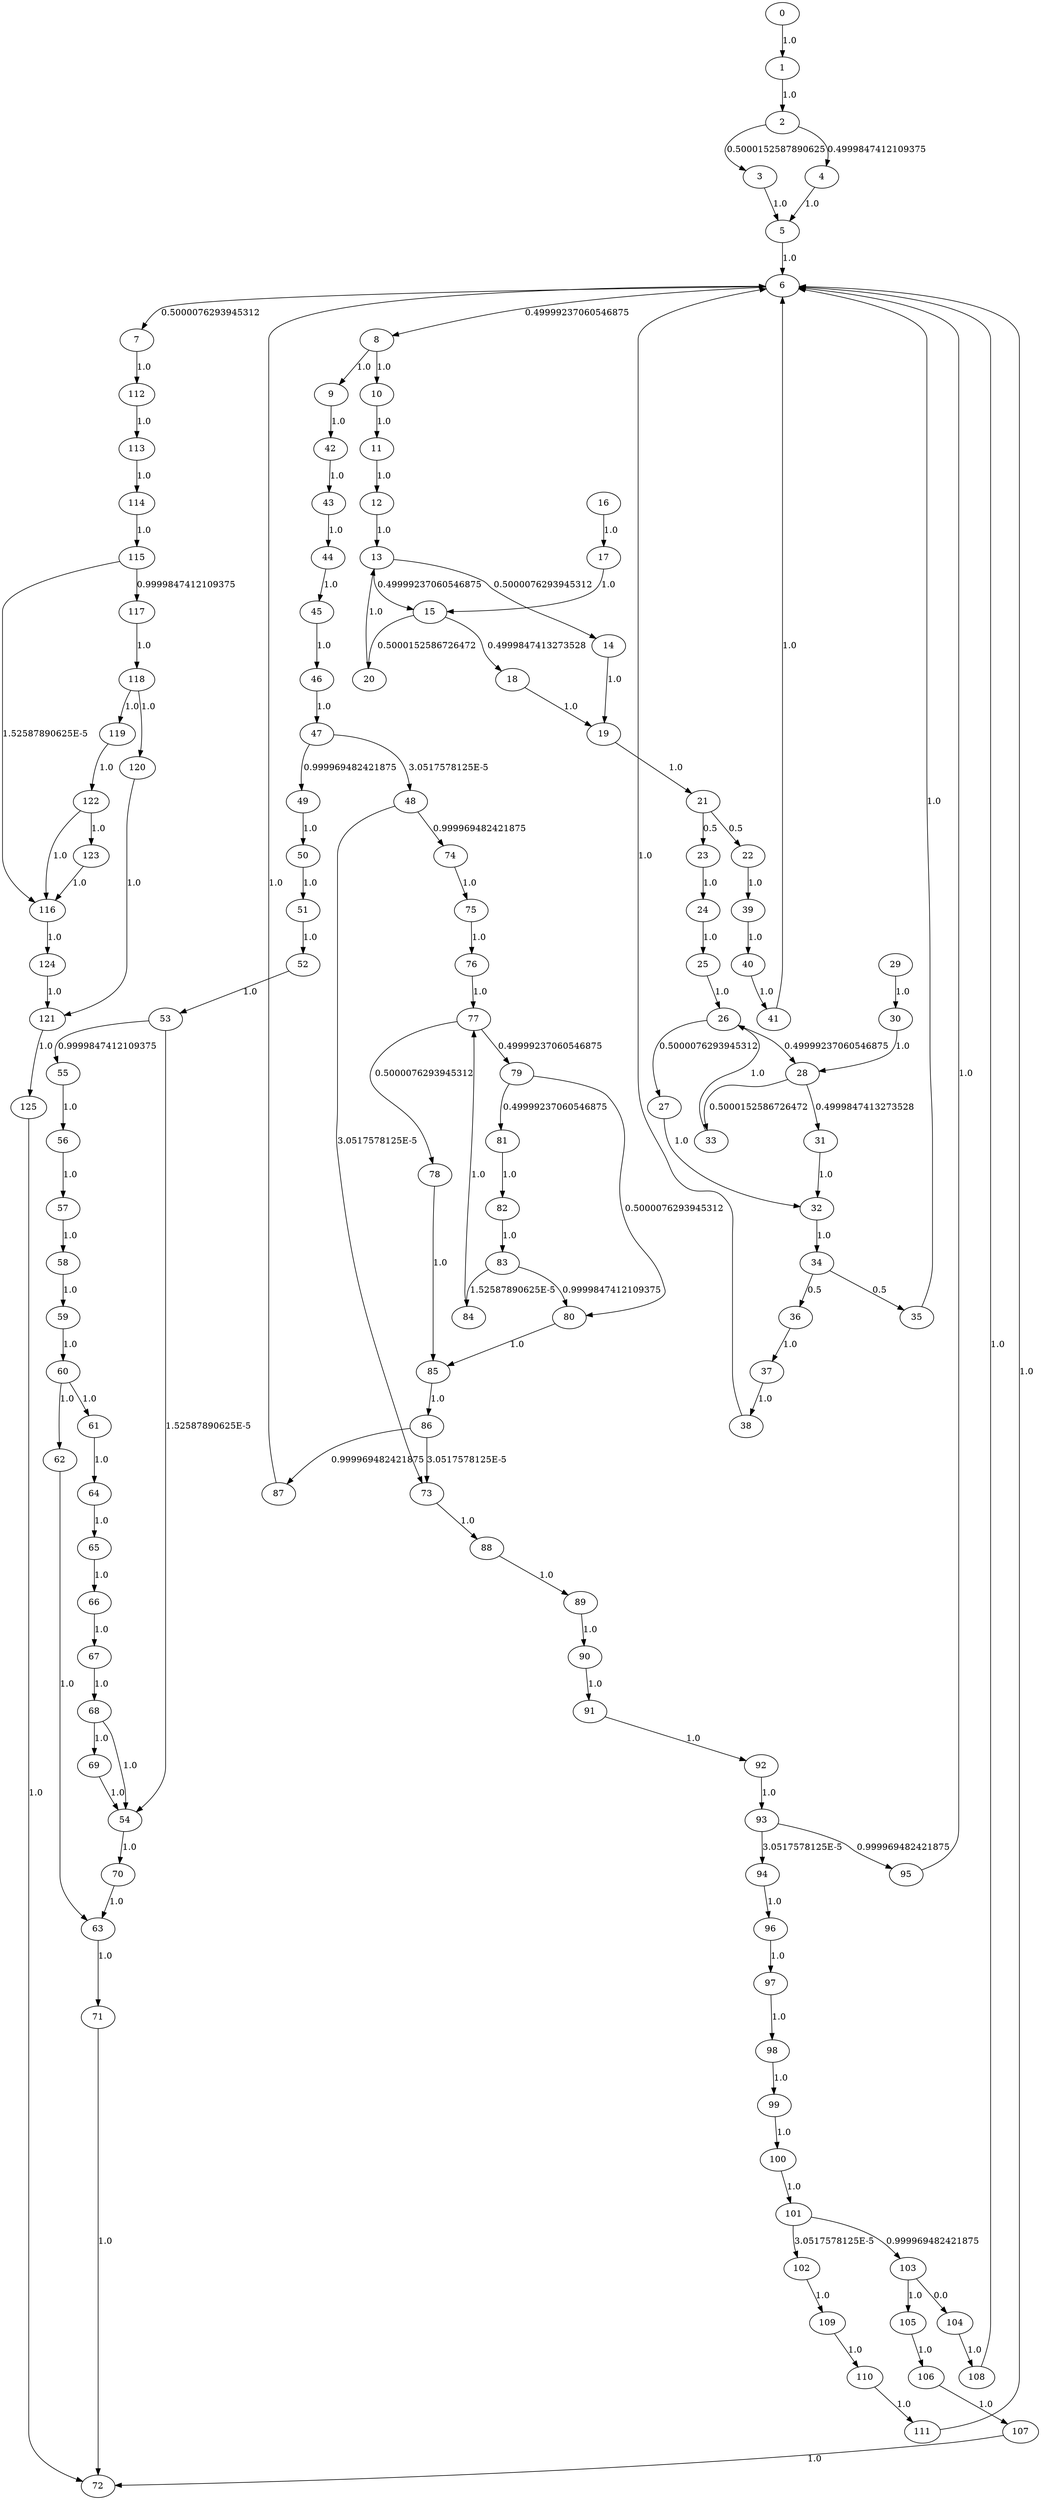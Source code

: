 digraph {
	0 -> 1[label= "1.0"];
	1 -> 2[label= "1.0"];
	2 -> 3[label= "0.5000152587890625"];
	2 -> 4[label= "0.4999847412109375"];
	4 -> 5[label= "1.0"];
	3 -> 5[label= "1.0"];
	5 -> 6[label= "1.0"];
	6 -> 7[label= "0.5000076293945312"];
	6 -> 8[label= "0.49999237060546875"];
	8 -> 9[label= "1.0"];
	8 -> 10[label= "1.0"];
	10 -> 11[label= "1.0"];
	11 -> 12[label= "1.0"];
	12 -> 13[label= "1.0"];
	13 -> 14[label= "0.5000076293945312"];
	13 -> 15[label= "0.49999237060546875"];
	16 -> 17[label= "1.0"];
	17 -> 15[label= "1.0"];
	18 -> 19[label= "1.0"];
	20 -> 13[label= "1.0"];
	14 -> 19[label= "1.0"];
	19 -> 21[label= "1.0"];
	21 -> 22[label= "0.5"];
	21 -> 23[label= "0.5"];
	23 -> 24[label= "1.0"];
	24 -> 25[label= "1.0"];
	25 -> 26[label= "1.0"];
	26 -> 27[label= "0.5000076293945312"];
	26 -> 28[label= "0.49999237060546875"];
	29 -> 30[label= "1.0"];
	30 -> 28[label= "1.0"];
	31 -> 32[label= "1.0"];
	33 -> 26[label= "1.0"];
	27 -> 32[label= "1.0"];
	32 -> 34[label= "1.0"];
	34 -> 35[label= "0.5"];
	34 -> 36[label= "0.5"];
	36 -> 37[label= "1.0"];
	37 -> 38[label= "1.0"];
	38 -> 6[label= "1.0"];
	35 -> 6[label= "1.0"];
	22 -> 39[label= "1.0"];
	39 -> 40[label= "1.0"];
	40 -> 41[label= "1.0"];
	41 -> 6[label= "1.0"];
	9 -> 42[label= "1.0"];
	42 -> 43[label= "1.0"];
	43 -> 44[label= "1.0"];
	44 -> 45[label= "1.0"];
	45 -> 46[label= "1.0"];
	46 -> 47[label= "1.0"];
	47 -> 48[label= "3.0517578125E-5"];
	47 -> 49[label= "0.999969482421875"];
	49 -> 50[label= "1.0"];
	50 -> 51[label= "1.0"];
	51 -> 52[label= "1.0"];
	52 -> 53[label= "1.0"];
	53 -> 54[label= "1.52587890625E-5"];
	53 -> 55[label= "0.9999847412109375"];
	55 -> 56[label= "1.0"];
	56 -> 57[label= "1.0"];
	57 -> 58[label= "1.0"];
	58 -> 59[label= "1.0"];
	59 -> 60[label= "1.0"];
	60 -> 61[label= "1.0"];
	60 -> 62[label= "1.0"];
	62 -> 63[label= "1.0"];
	61 -> 64[label= "1.0"];
	64 -> 65[label= "1.0"];
	65 -> 66[label= "1.0"];
	66 -> 67[label= "1.0"];
	67 -> 68[label= "1.0"];
	68 -> 54[label= "1.0"];
	68 -> 69[label= "1.0"];
	69 -> 54[label= "1.0"];
	54 -> 70[label= "1.0"];
	70 -> 63[label= "1.0"];
	63 -> 71[label= "1.0"];
	71 -> 72[label= "1.0"];
	48 -> 73[label= "3.0517578125E-5"];
	48 -> 74[label= "0.999969482421875"];
	74 -> 75[label= "1.0"];
	75 -> 76[label= "1.0"];
	76 -> 77[label= "1.0"];
	77 -> 78[label= "0.5000076293945312"];
	77 -> 79[label= "0.49999237060546875"];
	79 -> 80[label= "0.5000076293945312"];
	79 -> 81[label= "0.49999237060546875"];
	81 -> 82[label= "1.0"];
	82 -> 83[label= "1.0"];
	83 -> 84[label= "1.52587890625E-5"];
	83 -> 80[label= "0.9999847412109375"];
	80 -> 85[label= "1.0"];
	84 -> 77[label= "1.0"];
	78 -> 85[label= "1.0"];
	85 -> 86[label= "1.0"];
	86 -> 73[label= "3.0517578125E-5"];
	86 -> 87[label= "0.999969482421875"];
	87 -> 6[label= "1.0"];
	73 -> 88[label= "1.0"];
	88 -> 89[label= "1.0"];
	89 -> 90[label= "1.0"];
	90 -> 91[label= "1.0"];
	91 -> 92[label= "1.0"];
	92 -> 93[label= "1.0"];
	93 -> 94[label= "3.0517578125E-5"];
	93 -> 95[label= "0.999969482421875"];
	95 -> 6[label= "1.0"];
	94 -> 96[label= "1.0"];
	96 -> 97[label= "1.0"];
	97 -> 98[label= "1.0"];
	98 -> 99[label= "1.0"];
	99 -> 100[label= "1.0"];
	100 -> 101[label= "1.0"];
	101 -> 102[label= "3.0517578125E-5"];
	101 -> 103[label= "0.999969482421875"];
	103 -> 104[label= "0.0"];
	103 -> 105[label= "1.0"];
	105 -> 106[label= "1.0"];
	106 -> 107[label= "1.0"];
	107 -> 72[label= "1.0"];
	104 -> 108[label= "1.0"];
	108 -> 6[label= "1.0"];
	102 -> 109[label= "1.0"];
	109 -> 110[label= "1.0"];
	110 -> 111[label= "1.0"];
	111 -> 6[label= "1.0"];
	7 -> 112[label= "1.0"];
	112 -> 113[label= "1.0"];
	113 -> 114[label= "1.0"];
	114 -> 115[label= "1.0"];
	115 -> 116[label= "1.52587890625E-5"];
	115 -> 117[label= "0.9999847412109375"];
	117 -> 118[label= "1.0"];
	118 -> 119[label= "1.0"];
	118 -> 120[label= "1.0"];
	120 -> 121[label= "1.0"];
	119 -> 122[label= "1.0"];
	122 -> 116[label= "1.0"];
	122 -> 123[label= "1.0"];
	123 -> 116[label= "1.0"];
	116 -> 124[label= "1.0"];
	124 -> 121[label= "1.0"];
	121 -> 125[label= "1.0"];
	125 -> 72[label= "1.0"];
	15 -> 20[label= "0.5000152586726472"];
	15 -> 18[label= "0.4999847413273528"];
	28 -> 33[label= "0.5000152586726472"];
	28 -> 31[label= "0.4999847413273528"];
}